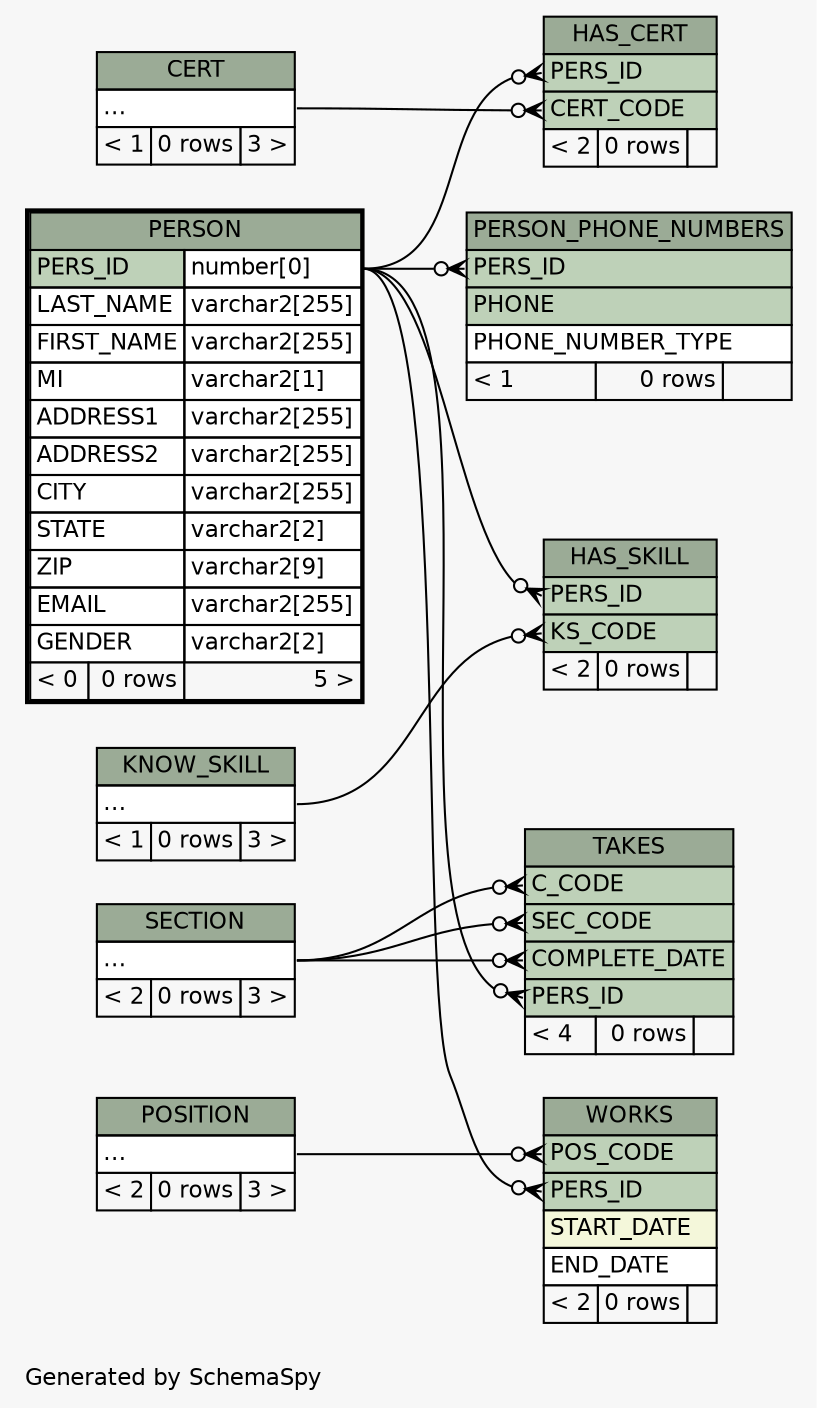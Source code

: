 // dot 2.38.0 on Linux 4.10.0-38-generic
// SchemaSpy rev 590
digraph "twoDegreesRelationshipsDiagram" {
  graph [
    rankdir="RL"
    bgcolor="#f7f7f7"
    label="\nGenerated by SchemaSpy"
    labeljust="l"
    nodesep="0.18"
    ranksep="0.46"
    fontname="Helvetica"
    fontsize="11"
  ];
  node [
    fontname="Helvetica"
    fontsize="11"
    shape="plaintext"
  ];
  edge [
    arrowsize="0.8"
  ];
  "HAS_CERT":"CERT_CODE":w -> "CERT":"elipses":e [arrowhead=none dir=back arrowtail=crowodot];
  "HAS_CERT":"PERS_ID":w -> "PERSON":"PERS_ID.type":e [arrowhead=none dir=back arrowtail=crowodot];
  "HAS_SKILL":"KS_CODE":w -> "KNOW_SKILL":"elipses":e [arrowhead=none dir=back arrowtail=crowodot];
  "HAS_SKILL":"PERS_ID":w -> "PERSON":"PERS_ID.type":e [arrowhead=none dir=back arrowtail=crowodot];
  "PERSON_PHONE_NUMBERS":"PERS_ID":w -> "PERSON":"PERS_ID.type":e [arrowhead=none dir=back arrowtail=crowodot];
  "TAKES":"C_CODE":w -> "SECTION":"elipses":e [arrowhead=none dir=back arrowtail=crowodot];
  "TAKES":"COMPLETE_DATE":w -> "SECTION":"elipses":e [arrowhead=none dir=back arrowtail=crowodot];
  "TAKES":"PERS_ID":w -> "PERSON":"PERS_ID.type":e [arrowhead=none dir=back arrowtail=crowodot];
  "TAKES":"SEC_CODE":w -> "SECTION":"elipses":e [arrowhead=none dir=back arrowtail=crowodot];
  "WORKS":"PERS_ID":w -> "PERSON":"PERS_ID.type":e [arrowhead=none dir=back arrowtail=crowodot];
  "WORKS":"POS_CODE":w -> "POSITION":"elipses":e [arrowhead=none dir=back arrowtail=crowodot];
  "CERT" [
    label=<
    <TABLE BORDER="0" CELLBORDER="1" CELLSPACING="0" BGCOLOR="#ffffff">
      <TR><TD COLSPAN="3" BGCOLOR="#9bab96" ALIGN="CENTER">CERT</TD></TR>
      <TR><TD PORT="elipses" COLSPAN="3" ALIGN="LEFT">...</TD></TR>
      <TR><TD ALIGN="LEFT" BGCOLOR="#f7f7f7">&lt; 1</TD><TD ALIGN="RIGHT" BGCOLOR="#f7f7f7">0 rows</TD><TD ALIGN="RIGHT" BGCOLOR="#f7f7f7">3 &gt;</TD></TR>
    </TABLE>>
    URL="CERT.html"
    tooltip="CERT"
  ];
  "HAS_CERT" [
    label=<
    <TABLE BORDER="0" CELLBORDER="1" CELLSPACING="0" BGCOLOR="#ffffff">
      <TR><TD COLSPAN="3" BGCOLOR="#9bab96" ALIGN="CENTER">HAS_CERT</TD></TR>
      <TR><TD PORT="PERS_ID" COLSPAN="3" BGCOLOR="#bed1b8" ALIGN="LEFT">PERS_ID</TD></TR>
      <TR><TD PORT="CERT_CODE" COLSPAN="3" BGCOLOR="#bed1b8" ALIGN="LEFT">CERT_CODE</TD></TR>
      <TR><TD ALIGN="LEFT" BGCOLOR="#f7f7f7">&lt; 2</TD><TD ALIGN="RIGHT" BGCOLOR="#f7f7f7">0 rows</TD><TD ALIGN="RIGHT" BGCOLOR="#f7f7f7">  </TD></TR>
    </TABLE>>
    URL="HAS_CERT.html"
    tooltip="HAS_CERT"
  ];
  "HAS_SKILL" [
    label=<
    <TABLE BORDER="0" CELLBORDER="1" CELLSPACING="0" BGCOLOR="#ffffff">
      <TR><TD COLSPAN="3" BGCOLOR="#9bab96" ALIGN="CENTER">HAS_SKILL</TD></TR>
      <TR><TD PORT="PERS_ID" COLSPAN="3" BGCOLOR="#bed1b8" ALIGN="LEFT">PERS_ID</TD></TR>
      <TR><TD PORT="KS_CODE" COLSPAN="3" BGCOLOR="#bed1b8" ALIGN="LEFT">KS_CODE</TD></TR>
      <TR><TD ALIGN="LEFT" BGCOLOR="#f7f7f7">&lt; 2</TD><TD ALIGN="RIGHT" BGCOLOR="#f7f7f7">0 rows</TD><TD ALIGN="RIGHT" BGCOLOR="#f7f7f7">  </TD></TR>
    </TABLE>>
    URL="HAS_SKILL.html"
    tooltip="HAS_SKILL"
  ];
  "KNOW_SKILL" [
    label=<
    <TABLE BORDER="0" CELLBORDER="1" CELLSPACING="0" BGCOLOR="#ffffff">
      <TR><TD COLSPAN="3" BGCOLOR="#9bab96" ALIGN="CENTER">KNOW_SKILL</TD></TR>
      <TR><TD PORT="elipses" COLSPAN="3" ALIGN="LEFT">...</TD></TR>
      <TR><TD ALIGN="LEFT" BGCOLOR="#f7f7f7">&lt; 1</TD><TD ALIGN="RIGHT" BGCOLOR="#f7f7f7">0 rows</TD><TD ALIGN="RIGHT" BGCOLOR="#f7f7f7">3 &gt;</TD></TR>
    </TABLE>>
    URL="KNOW_SKILL.html"
    tooltip="KNOW_SKILL"
  ];
  "PERSON" [
    label=<
    <TABLE BORDER="2" CELLBORDER="1" CELLSPACING="0" BGCOLOR="#ffffff">
      <TR><TD COLSPAN="3" BGCOLOR="#9bab96" ALIGN="CENTER">PERSON</TD></TR>
      <TR><TD PORT="PERS_ID" COLSPAN="2" BGCOLOR="#bed1b8" ALIGN="LEFT">PERS_ID</TD><TD PORT="PERS_ID.type" ALIGN="LEFT">number[0]</TD></TR>
      <TR><TD PORT="LAST_NAME" COLSPAN="2" ALIGN="LEFT">LAST_NAME</TD><TD PORT="LAST_NAME.type" ALIGN="LEFT">varchar2[255]</TD></TR>
      <TR><TD PORT="FIRST_NAME" COLSPAN="2" ALIGN="LEFT">FIRST_NAME</TD><TD PORT="FIRST_NAME.type" ALIGN="LEFT">varchar2[255]</TD></TR>
      <TR><TD PORT="MI" COLSPAN="2" ALIGN="LEFT">MI</TD><TD PORT="MI.type" ALIGN="LEFT">varchar2[1]</TD></TR>
      <TR><TD PORT="ADDRESS1" COLSPAN="2" ALIGN="LEFT">ADDRESS1</TD><TD PORT="ADDRESS1.type" ALIGN="LEFT">varchar2[255]</TD></TR>
      <TR><TD PORT="ADDRESS2" COLSPAN="2" ALIGN="LEFT">ADDRESS2</TD><TD PORT="ADDRESS2.type" ALIGN="LEFT">varchar2[255]</TD></TR>
      <TR><TD PORT="CITY" COLSPAN="2" ALIGN="LEFT">CITY</TD><TD PORT="CITY.type" ALIGN="LEFT">varchar2[255]</TD></TR>
      <TR><TD PORT="STATE" COLSPAN="2" ALIGN="LEFT">STATE</TD><TD PORT="STATE.type" ALIGN="LEFT">varchar2[2]</TD></TR>
      <TR><TD PORT="ZIP" COLSPAN="2" ALIGN="LEFT">ZIP</TD><TD PORT="ZIP.type" ALIGN="LEFT">varchar2[9]</TD></TR>
      <TR><TD PORT="EMAIL" COLSPAN="2" ALIGN="LEFT">EMAIL</TD><TD PORT="EMAIL.type" ALIGN="LEFT">varchar2[255]</TD></TR>
      <TR><TD PORT="GENDER" COLSPAN="2" ALIGN="LEFT">GENDER</TD><TD PORT="GENDER.type" ALIGN="LEFT">varchar2[2]</TD></TR>
      <TR><TD ALIGN="LEFT" BGCOLOR="#f7f7f7">&lt; 0</TD><TD ALIGN="RIGHT" BGCOLOR="#f7f7f7">0 rows</TD><TD ALIGN="RIGHT" BGCOLOR="#f7f7f7">5 &gt;</TD></TR>
    </TABLE>>
    URL="PERSON.html"
    tooltip="PERSON"
  ];
  "PERSON_PHONE_NUMBERS" [
    label=<
    <TABLE BORDER="0" CELLBORDER="1" CELLSPACING="0" BGCOLOR="#ffffff">
      <TR><TD COLSPAN="3" BGCOLOR="#9bab96" ALIGN="CENTER">PERSON_PHONE_NUMBERS</TD></TR>
      <TR><TD PORT="PERS_ID" COLSPAN="3" BGCOLOR="#bed1b8" ALIGN="LEFT">PERS_ID</TD></TR>
      <TR><TD PORT="PHONE" COLSPAN="3" BGCOLOR="#bed1b8" ALIGN="LEFT">PHONE</TD></TR>
      <TR><TD PORT="PHONE_NUMBER_TYPE" COLSPAN="3" ALIGN="LEFT">PHONE_NUMBER_TYPE</TD></TR>
      <TR><TD ALIGN="LEFT" BGCOLOR="#f7f7f7">&lt; 1</TD><TD ALIGN="RIGHT" BGCOLOR="#f7f7f7">0 rows</TD><TD ALIGN="RIGHT" BGCOLOR="#f7f7f7">  </TD></TR>
    </TABLE>>
    URL="PERSON_PHONE_NUMBERS.html"
    tooltip="PERSON_PHONE_NUMBERS"
  ];
  "POSITION" [
    label=<
    <TABLE BORDER="0" CELLBORDER="1" CELLSPACING="0" BGCOLOR="#ffffff">
      <TR><TD COLSPAN="3" BGCOLOR="#9bab96" ALIGN="CENTER">POSITION</TD></TR>
      <TR><TD PORT="elipses" COLSPAN="3" ALIGN="LEFT">...</TD></TR>
      <TR><TD ALIGN="LEFT" BGCOLOR="#f7f7f7">&lt; 2</TD><TD ALIGN="RIGHT" BGCOLOR="#f7f7f7">0 rows</TD><TD ALIGN="RIGHT" BGCOLOR="#f7f7f7">3 &gt;</TD></TR>
    </TABLE>>
    URL="POSITION.html"
    tooltip="POSITION"
  ];
  "SECTION" [
    label=<
    <TABLE BORDER="0" CELLBORDER="1" CELLSPACING="0" BGCOLOR="#ffffff">
      <TR><TD COLSPAN="3" BGCOLOR="#9bab96" ALIGN="CENTER">SECTION</TD></TR>
      <TR><TD PORT="elipses" COLSPAN="3" ALIGN="LEFT">...</TD></TR>
      <TR><TD ALIGN="LEFT" BGCOLOR="#f7f7f7">&lt; 2</TD><TD ALIGN="RIGHT" BGCOLOR="#f7f7f7">0 rows</TD><TD ALIGN="RIGHT" BGCOLOR="#f7f7f7">3 &gt;</TD></TR>
    </TABLE>>
    URL="SECTION.html"
    tooltip="SECTION"
  ];
  "TAKES" [
    label=<
    <TABLE BORDER="0" CELLBORDER="1" CELLSPACING="0" BGCOLOR="#ffffff">
      <TR><TD COLSPAN="3" BGCOLOR="#9bab96" ALIGN="CENTER">TAKES</TD></TR>
      <TR><TD PORT="C_CODE" COLSPAN="3" BGCOLOR="#bed1b8" ALIGN="LEFT">C_CODE</TD></TR>
      <TR><TD PORT="SEC_CODE" COLSPAN="3" BGCOLOR="#bed1b8" ALIGN="LEFT">SEC_CODE</TD></TR>
      <TR><TD PORT="COMPLETE_DATE" COLSPAN="3" BGCOLOR="#bed1b8" ALIGN="LEFT">COMPLETE_DATE</TD></TR>
      <TR><TD PORT="PERS_ID" COLSPAN="3" BGCOLOR="#bed1b8" ALIGN="LEFT">PERS_ID</TD></TR>
      <TR><TD ALIGN="LEFT" BGCOLOR="#f7f7f7">&lt; 4</TD><TD ALIGN="RIGHT" BGCOLOR="#f7f7f7">0 rows</TD><TD ALIGN="RIGHT" BGCOLOR="#f7f7f7">  </TD></TR>
    </TABLE>>
    URL="TAKES.html"
    tooltip="TAKES"
  ];
  "WORKS" [
    label=<
    <TABLE BORDER="0" CELLBORDER="1" CELLSPACING="0" BGCOLOR="#ffffff">
      <TR><TD COLSPAN="3" BGCOLOR="#9bab96" ALIGN="CENTER">WORKS</TD></TR>
      <TR><TD PORT="POS_CODE" COLSPAN="3" BGCOLOR="#bed1b8" ALIGN="LEFT">POS_CODE</TD></TR>
      <TR><TD PORT="PERS_ID" COLSPAN="3" BGCOLOR="#bed1b8" ALIGN="LEFT">PERS_ID</TD></TR>
      <TR><TD PORT="START_DATE" COLSPAN="3" BGCOLOR="#f4f7da" ALIGN="LEFT">START_DATE</TD></TR>
      <TR><TD PORT="END_DATE" COLSPAN="3" ALIGN="LEFT">END_DATE</TD></TR>
      <TR><TD ALIGN="LEFT" BGCOLOR="#f7f7f7">&lt; 2</TD><TD ALIGN="RIGHT" BGCOLOR="#f7f7f7">0 rows</TD><TD ALIGN="RIGHT" BGCOLOR="#f7f7f7">  </TD></TR>
    </TABLE>>
    URL="WORKS.html"
    tooltip="WORKS"
  ];
}

